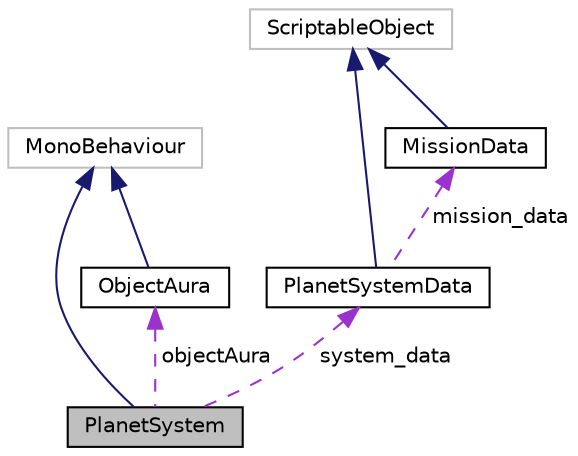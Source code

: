 digraph "PlanetSystem"
{
  edge [fontname="Helvetica",fontsize="10",labelfontname="Helvetica",labelfontsize="10"];
  node [fontname="Helvetica",fontsize="10",shape=record];
  Node2 [label="PlanetSystem",height=0.2,width=0.4,color="black", fillcolor="grey75", style="filled", fontcolor="black"];
  Node3 -> Node2 [dir="back",color="midnightblue",fontsize="10",style="solid",fontname="Helvetica"];
  Node3 [label="MonoBehaviour",height=0.2,width=0.4,color="grey75", fillcolor="white", style="filled"];
  Node4 -> Node2 [dir="back",color="darkorchid3",fontsize="10",style="dashed",label=" system_data" ,fontname="Helvetica"];
  Node4 [label="PlanetSystemData",height=0.2,width=0.4,color="black", fillcolor="white", style="filled",URL="$class_planet_system_data.html"];
  Node5 -> Node4 [dir="back",color="midnightblue",fontsize="10",style="solid",fontname="Helvetica"];
  Node5 [label="ScriptableObject",height=0.2,width=0.4,color="grey75", fillcolor="white", style="filled"];
  Node6 -> Node4 [dir="back",color="darkorchid3",fontsize="10",style="dashed",label=" mission_data" ,fontname="Helvetica"];
  Node6 [label="MissionData",height=0.2,width=0.4,color="black", fillcolor="white", style="filled",URL="$class_mission_data.html"];
  Node5 -> Node6 [dir="back",color="midnightblue",fontsize="10",style="solid",fontname="Helvetica"];
  Node7 -> Node2 [dir="back",color="darkorchid3",fontsize="10",style="dashed",label=" objectAura" ,fontname="Helvetica"];
  Node7 [label="ObjectAura",height=0.2,width=0.4,color="black", fillcolor="white", style="filled",URL="$class_object_aura.html"];
  Node3 -> Node7 [dir="back",color="midnightblue",fontsize="10",style="solid",fontname="Helvetica"];
}
